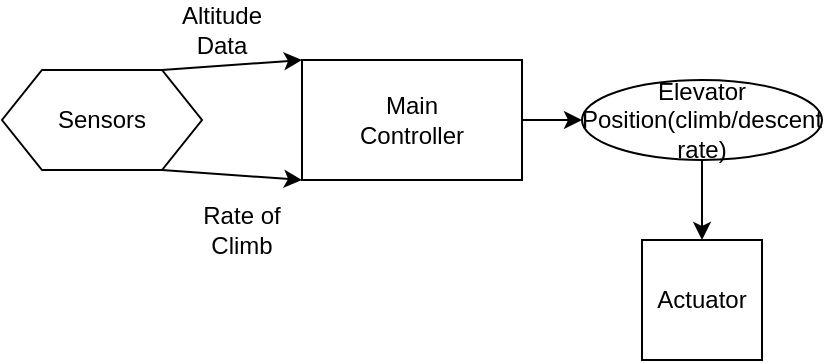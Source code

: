 <mxfile version="24.8.4">
  <diagram name="Page-1" id="2YBvvXClWsGukQMizWep">
    <mxGraphModel dx="1285" dy="425" grid="1" gridSize="10" guides="1" tooltips="1" connect="1" arrows="1" fold="1" page="1" pageScale="1" pageWidth="850" pageHeight="1100" math="0" shadow="0">
      <root>
        <mxCell id="0" />
        <mxCell id="1" parent="0" />
        <mxCell id="ZEUcJ9sF1bxa57TBH83O-1" value="" style="rounded=0;whiteSpace=wrap;html=1;" vertex="1" parent="1">
          <mxGeometry x="130" y="130" width="110" height="60" as="geometry" />
        </mxCell>
        <object label="Main Controller" id="ZEUcJ9sF1bxa57TBH83O-4">
          <mxCell style="text;html=1;align=center;verticalAlign=middle;whiteSpace=wrap;rounded=0;" vertex="1" parent="1">
            <mxGeometry x="155" y="145" width="60" height="30" as="geometry" />
          </mxCell>
        </object>
        <mxCell id="ZEUcJ9sF1bxa57TBH83O-6" value="" style="ellipse;whiteSpace=wrap;html=1;" vertex="1" parent="1">
          <mxGeometry x="270" y="140" width="120" height="40" as="geometry" />
        </mxCell>
        <mxCell id="ZEUcJ9sF1bxa57TBH83O-7" value="" style="endArrow=classic;html=1;rounded=0;" edge="1" parent="1">
          <mxGeometry width="50" height="50" relative="1" as="geometry">
            <mxPoint x="240" y="160" as="sourcePoint" />
            <mxPoint x="270" y="160" as="targetPoint" />
            <Array as="points">
              <mxPoint x="270" y="160" />
            </Array>
          </mxGeometry>
        </mxCell>
        <mxCell id="ZEUcJ9sF1bxa57TBH83O-8" value="Elevator Position(climb/descent rate)" style="text;html=1;align=center;verticalAlign=middle;whiteSpace=wrap;rounded=0;" vertex="1" parent="1">
          <mxGeometry x="300" y="145" width="60" height="30" as="geometry" />
        </mxCell>
        <mxCell id="ZEUcJ9sF1bxa57TBH83O-9" value="" style="shape=hexagon;perimeter=hexagonPerimeter2;whiteSpace=wrap;html=1;fixedSize=1;" vertex="1" parent="1">
          <mxGeometry x="-20" y="135" width="100" height="50" as="geometry" />
        </mxCell>
        <mxCell id="ZEUcJ9sF1bxa57TBH83O-10" value="Sensors" style="text;html=1;align=center;verticalAlign=middle;whiteSpace=wrap;rounded=0;" vertex="1" parent="1">
          <mxGeometry y="145" width="60" height="30" as="geometry" />
        </mxCell>
        <mxCell id="ZEUcJ9sF1bxa57TBH83O-12" value="" style="endArrow=classic;html=1;rounded=0;entryX=0;entryY=0;entryDx=0;entryDy=0;" edge="1" parent="1" target="ZEUcJ9sF1bxa57TBH83O-1">
          <mxGeometry width="50" height="50" relative="1" as="geometry">
            <mxPoint x="60" y="135" as="sourcePoint" />
            <mxPoint x="110" y="85" as="targetPoint" />
          </mxGeometry>
        </mxCell>
        <mxCell id="ZEUcJ9sF1bxa57TBH83O-13" value="Altitude Data" style="text;html=1;align=center;verticalAlign=middle;whiteSpace=wrap;rounded=0;" vertex="1" parent="1">
          <mxGeometry x="60" y="100" width="60" height="30" as="geometry" />
        </mxCell>
        <mxCell id="ZEUcJ9sF1bxa57TBH83O-14" value="" style="endArrow=classic;html=1;rounded=0;entryX=0;entryY=1;entryDx=0;entryDy=0;" edge="1" parent="1" target="ZEUcJ9sF1bxa57TBH83O-1">
          <mxGeometry width="50" height="50" relative="1" as="geometry">
            <mxPoint x="60" y="185" as="sourcePoint" />
            <mxPoint x="110" y="135" as="targetPoint" />
          </mxGeometry>
        </mxCell>
        <mxCell id="ZEUcJ9sF1bxa57TBH83O-15" value="Rate of Climb" style="text;html=1;align=center;verticalAlign=middle;whiteSpace=wrap;rounded=0;" vertex="1" parent="1">
          <mxGeometry x="70" y="200" width="60" height="30" as="geometry" />
        </mxCell>
        <mxCell id="ZEUcJ9sF1bxa57TBH83O-16" value="" style="whiteSpace=wrap;html=1;aspect=fixed;" vertex="1" parent="1">
          <mxGeometry x="300" y="220" width="60" height="60" as="geometry" />
        </mxCell>
        <mxCell id="ZEUcJ9sF1bxa57TBH83O-17" value="" style="endArrow=classic;html=1;rounded=0;entryX=0.5;entryY=0;entryDx=0;entryDy=0;exitX=0.5;exitY=1;exitDx=0;exitDy=0;" edge="1" parent="1" source="ZEUcJ9sF1bxa57TBH83O-6" target="ZEUcJ9sF1bxa57TBH83O-16">
          <mxGeometry width="50" height="50" relative="1" as="geometry">
            <mxPoint x="340" y="190" as="sourcePoint" />
            <mxPoint x="410" y="120" as="targetPoint" />
          </mxGeometry>
        </mxCell>
        <mxCell id="ZEUcJ9sF1bxa57TBH83O-19" value="Actuator" style="text;html=1;align=center;verticalAlign=middle;whiteSpace=wrap;rounded=0;" vertex="1" parent="1">
          <mxGeometry x="300" y="235" width="60" height="30" as="geometry" />
        </mxCell>
      </root>
    </mxGraphModel>
  </diagram>
</mxfile>
